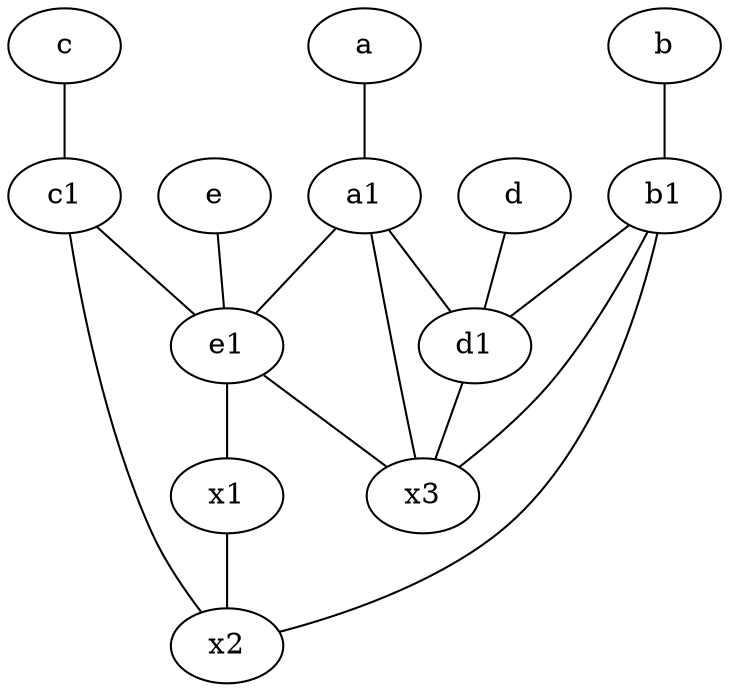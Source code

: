 graph {
	node [labelfontsize=50]
	b [labelfontsize=50 pos="10,4!"]
	d1 [labelfontsize=50 pos="3,5!"]
	c1 [labelfontsize=50 pos="4.5,3!"]
	a [labelfontsize=50 pos="8,2!"]
	e1 [labelfontsize=50 pos="7,7!"]
	x2 [labelfontsize=50]
	x3 [labelfontsize=50]
	c [labelfontsize=50 pos="4.5,2!"]
	e [labelfontsize=50 pos="7,9!"]
	a1 [labelfontsize=50 pos="8,3!"]
	b1 [labelfontsize=50 pos="9,4!"]
	x1 [labelfontsize=50]
	d [labelfontsize=50 pos="2,5!"]
	x1 -- x2
	d -- d1
	e -- e1
	e1 -- x3
	e1 -- x1
	c1 -- x2
	a1 -- x3
	c -- c1
	b -- b1
	a1 -- d1
	b1 -- d1
	a -- a1
	b1 -- x2
	b1 -- x3
	a1 -- e1
	c1 -- e1
	d1 -- x3
}
